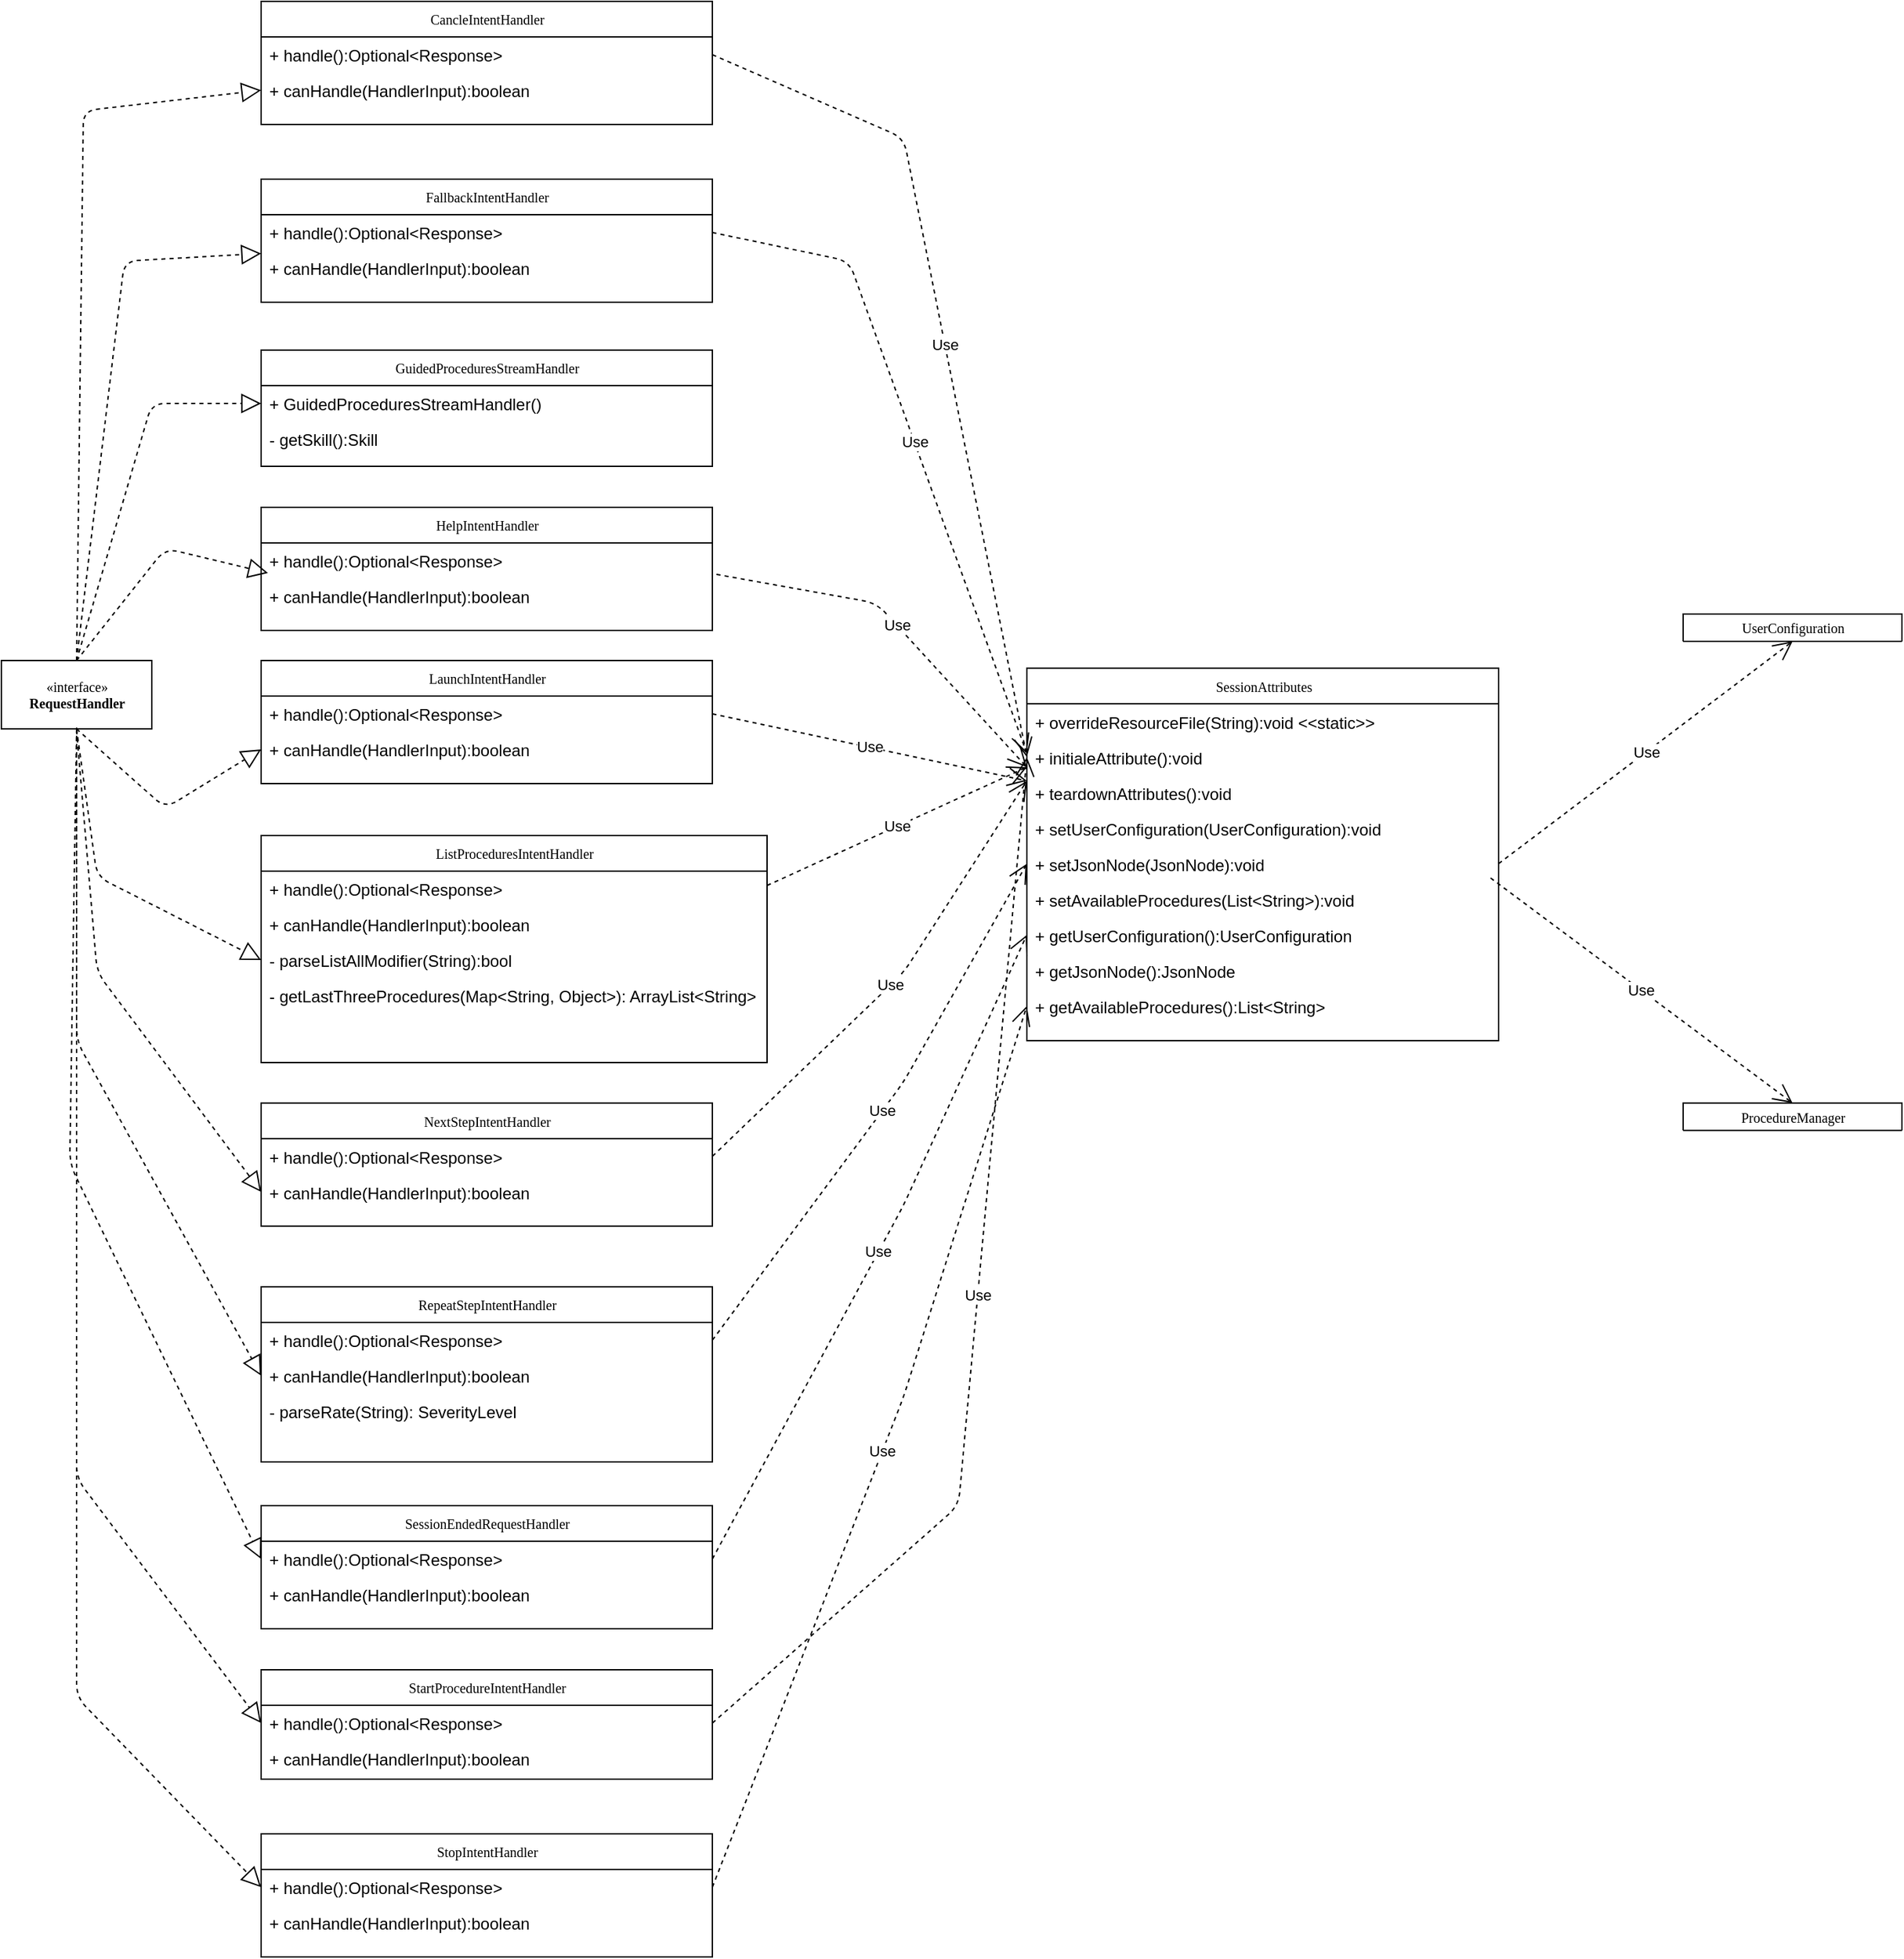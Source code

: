 <mxfile version="12.5.4" type="device"><diagram name="Page-1" id="c4acf3e9-155e-7222-9cf6-157b1a14988f"><mxGraphModel dx="722" dy="709" grid="1" gridSize="10" guides="1" tooltips="1" connect="1" arrows="1" fold="1" page="1" pageScale="1" pageWidth="850" pageHeight="1100" background="#ffffff" math="0" shadow="0"><root><mxCell id="0"/><mxCell id="1" parent="0"/><mxCell id="e6vAlXIX4upYHD1aTiMU-10" value="CancleIntentHandler" style="swimlane;html=1;fontStyle=0;childLayout=stackLayout;horizontal=1;startSize=26;fillColor=none;horizontalStack=0;resizeParent=1;resizeLast=0;collapsible=1;marginBottom=0;swimlaneFillColor=#ffffff;rounded=0;shadow=0;comic=0;labelBackgroundColor=none;strokeWidth=1;fontFamily=Verdana;fontSize=10;align=center;" parent="1" vertex="1"><mxGeometry x="1050" y="10" width="330" height="90" as="geometry"/></mxCell><mxCell id="e6vAlXIX4upYHD1aTiMU-11" value="+ handle():Optional&amp;lt;Response&amp;gt;" style="text;html=1;strokeColor=none;fillColor=none;align=left;verticalAlign=top;spacingLeft=4;spacingRight=4;whiteSpace=wrap;overflow=hidden;rotatable=0;points=[[0,0.5],[1,0.5]];portConstraint=eastwest;" parent="e6vAlXIX4upYHD1aTiMU-10" vertex="1"><mxGeometry y="26" width="330" height="26" as="geometry"/></mxCell><object label="+ canHandle(HandlerInput):boolean" id="e6vAlXIX4upYHD1aTiMU-12"><mxCell style="text;html=1;strokeColor=none;fillColor=none;align=left;verticalAlign=top;spacingLeft=4;spacingRight=4;whiteSpace=wrap;overflow=hidden;rotatable=0;points=[[0,0.5],[1,0.5]];portConstraint=eastwest;" parent="e6vAlXIX4upYHD1aTiMU-10" vertex="1"><mxGeometry y="52" width="330" height="26" as="geometry"/></mxCell></object><mxCell id="e6vAlXIX4upYHD1aTiMU-15" value="«interface»&lt;br&gt;&lt;b&gt;RequestHandler&lt;/b&gt;" style="html=1;rounded=0;shadow=0;comic=0;labelBackgroundColor=none;strokeWidth=1;fontFamily=Verdana;fontSize=10;align=center;" parent="1" vertex="1"><mxGeometry x="860" y="492" width="110" height="50" as="geometry"/></mxCell><mxCell id="e6vAlXIX4upYHD1aTiMU-16" value="" style="endArrow=block;dashed=1;endFill=0;endSize=12;html=1;entryX=0;entryY=0.5;entryDx=0;entryDy=0;exitX=0.5;exitY=1;exitDx=0;exitDy=0;" parent="1" source="e6vAlXIX4upYHD1aTiMU-15" target="e6vAlXIX4upYHD1aTiMU-38" edge="1"><mxGeometry width="160" relative="1" as="geometry"><mxPoint x="890" y="670" as="sourcePoint"/><mxPoint x="1020" y="690" as="targetPoint"/><Array as="points"><mxPoint x="980" y="600"/></Array></mxGeometry></mxCell><mxCell id="e6vAlXIX4upYHD1aTiMU-21" value="FallbackIntentHandler" style="swimlane;html=1;fontStyle=0;childLayout=stackLayout;horizontal=1;startSize=26;fillColor=none;horizontalStack=0;resizeParent=1;resizeLast=0;collapsible=1;marginBottom=0;swimlaneFillColor=#ffffff;rounded=0;shadow=0;comic=0;labelBackgroundColor=none;strokeWidth=1;fontFamily=Verdana;fontSize=10;align=center;" parent="1" vertex="1"><mxGeometry x="1050" y="140" width="330" height="90" as="geometry"/></mxCell><mxCell id="e6vAlXIX4upYHD1aTiMU-22" value="+ handle():Optional&amp;lt;Response&amp;gt;" style="text;html=1;strokeColor=none;fillColor=none;align=left;verticalAlign=top;spacingLeft=4;spacingRight=4;whiteSpace=wrap;overflow=hidden;rotatable=0;points=[[0,0.5],[1,0.5]];portConstraint=eastwest;" parent="e6vAlXIX4upYHD1aTiMU-21" vertex="1"><mxGeometry y="26" width="330" height="26" as="geometry"/></mxCell><object label="+ canHandle(HandlerInput):boolean" id="e6vAlXIX4upYHD1aTiMU-23"><mxCell style="text;html=1;strokeColor=none;fillColor=none;align=left;verticalAlign=top;spacingLeft=4;spacingRight=4;whiteSpace=wrap;overflow=hidden;rotatable=0;points=[[0,0.5],[1,0.5]];portConstraint=eastwest;" parent="e6vAlXIX4upYHD1aTiMU-21" vertex="1"><mxGeometry y="52" width="330" height="26" as="geometry"/></mxCell></object><mxCell id="e6vAlXIX4upYHD1aTiMU-27" value="GuidedProceduresStreamHandler" style="swimlane;html=1;fontStyle=0;childLayout=stackLayout;horizontal=1;startSize=26;fillColor=none;horizontalStack=0;resizeParent=1;resizeLast=0;collapsible=1;marginBottom=0;swimlaneFillColor=#ffffff;rounded=0;shadow=0;comic=0;labelBackgroundColor=none;strokeWidth=1;fontFamily=Verdana;fontSize=10;align=center;" parent="1" vertex="1"><mxGeometry x="1050" y="265" width="330" height="85" as="geometry"/></mxCell><object label="+ GuidedProceduresStreamHandler()" id="e6vAlXIX4upYHD1aTiMU-29"><mxCell style="text;html=1;strokeColor=none;fillColor=none;align=left;verticalAlign=top;spacingLeft=4;spacingRight=4;whiteSpace=wrap;overflow=hidden;rotatable=0;points=[[0,0.5],[1,0.5]];portConstraint=eastwest;" parent="e6vAlXIX4upYHD1aTiMU-27" vertex="1"><mxGeometry y="26" width="330" height="26" as="geometry"/></mxCell></object><mxCell id="e6vAlXIX4upYHD1aTiMU-28" value="- getSkill():Skill" style="text;html=1;strokeColor=none;fillColor=none;align=left;verticalAlign=top;spacingLeft=4;spacingRight=4;whiteSpace=wrap;overflow=hidden;rotatable=0;points=[[0,0.5],[1,0.5]];portConstraint=eastwest;" parent="e6vAlXIX4upYHD1aTiMU-27" vertex="1"><mxGeometry y="52" width="330" height="26" as="geometry"/></mxCell><mxCell id="e6vAlXIX4upYHD1aTiMU-33" value="HelpIntentHandler" style="swimlane;html=1;fontStyle=0;childLayout=stackLayout;horizontal=1;startSize=26;fillColor=none;horizontalStack=0;resizeParent=1;resizeLast=0;collapsible=1;marginBottom=0;swimlaneFillColor=#ffffff;rounded=0;shadow=0;comic=0;labelBackgroundColor=none;strokeWidth=1;fontFamily=Verdana;fontSize=10;align=center;" parent="1" vertex="1"><mxGeometry x="1050" y="380" width="330" height="90" as="geometry"/></mxCell><mxCell id="e6vAlXIX4upYHD1aTiMU-34" value="+ handle():Optional&amp;lt;Response&amp;gt;" style="text;html=1;strokeColor=none;fillColor=none;align=left;verticalAlign=top;spacingLeft=4;spacingRight=4;whiteSpace=wrap;overflow=hidden;rotatable=0;points=[[0,0.5],[1,0.5]];portConstraint=eastwest;" parent="e6vAlXIX4upYHD1aTiMU-33" vertex="1"><mxGeometry y="26" width="330" height="26" as="geometry"/></mxCell><object label="+ canHandle(HandlerInput):boolean" id="e6vAlXIX4upYHD1aTiMU-35"><mxCell style="text;html=1;strokeColor=none;fillColor=none;align=left;verticalAlign=top;spacingLeft=4;spacingRight=4;whiteSpace=wrap;overflow=hidden;rotatable=0;points=[[0,0.5],[1,0.5]];portConstraint=eastwest;" parent="e6vAlXIX4upYHD1aTiMU-33" vertex="1"><mxGeometry y="52" width="330" height="26" as="geometry"/></mxCell></object><mxCell id="e6vAlXIX4upYHD1aTiMU-36" value="LaunchIntentHandler" style="swimlane;html=1;fontStyle=0;childLayout=stackLayout;horizontal=1;startSize=26;fillColor=none;horizontalStack=0;resizeParent=1;resizeLast=0;collapsible=1;marginBottom=0;swimlaneFillColor=#ffffff;rounded=0;shadow=0;comic=0;labelBackgroundColor=none;strokeWidth=1;fontFamily=Verdana;fontSize=10;align=center;" parent="1" vertex="1"><mxGeometry x="1050" y="492" width="330" height="90" as="geometry"/></mxCell><mxCell id="e6vAlXIX4upYHD1aTiMU-37" value="+ handle():Optional&amp;lt;Response&amp;gt;" style="text;html=1;strokeColor=none;fillColor=none;align=left;verticalAlign=top;spacingLeft=4;spacingRight=4;whiteSpace=wrap;overflow=hidden;rotatable=0;points=[[0,0.5],[1,0.5]];portConstraint=eastwest;" parent="e6vAlXIX4upYHD1aTiMU-36" vertex="1"><mxGeometry y="26" width="330" height="26" as="geometry"/></mxCell><object label="+ canHandle(HandlerInput):boolean" id="e6vAlXIX4upYHD1aTiMU-38"><mxCell style="text;html=1;strokeColor=none;fillColor=none;align=left;verticalAlign=top;spacingLeft=4;spacingRight=4;whiteSpace=wrap;overflow=hidden;rotatable=0;points=[[0,0.5],[1,0.5]];portConstraint=eastwest;" parent="e6vAlXIX4upYHD1aTiMU-36" vertex="1"><mxGeometry y="52" width="330" height="26" as="geometry"/></mxCell></object><mxCell id="e6vAlXIX4upYHD1aTiMU-39" value="ListProceduresIntentHandler" style="swimlane;html=1;fontStyle=0;childLayout=stackLayout;horizontal=1;startSize=26;fillColor=none;horizontalStack=0;resizeParent=1;resizeLast=0;collapsible=1;marginBottom=0;swimlaneFillColor=#ffffff;rounded=0;shadow=0;comic=0;labelBackgroundColor=none;strokeWidth=1;fontFamily=Verdana;fontSize=10;align=center;" parent="1" vertex="1"><mxGeometry x="1050" y="620" width="370" height="166" as="geometry"/></mxCell><mxCell id="e6vAlXIX4upYHD1aTiMU-40" value="+ handle():Optional&amp;lt;Response&amp;gt;" style="text;html=1;strokeColor=none;fillColor=none;align=left;verticalAlign=top;spacingLeft=4;spacingRight=4;whiteSpace=wrap;overflow=hidden;rotatable=0;points=[[0,0.5],[1,0.5]];portConstraint=eastwest;" parent="e6vAlXIX4upYHD1aTiMU-39" vertex="1"><mxGeometry y="26" width="370" height="26" as="geometry"/></mxCell><object label="+ canHandle(HandlerInput):boolean" id="e6vAlXIX4upYHD1aTiMU-41"><mxCell style="text;html=1;strokeColor=none;fillColor=none;align=left;verticalAlign=top;spacingLeft=4;spacingRight=4;whiteSpace=wrap;overflow=hidden;rotatable=0;points=[[0,0.5],[1,0.5]];portConstraint=eastwest;" parent="e6vAlXIX4upYHD1aTiMU-39" vertex="1"><mxGeometry y="52" width="370" height="26" as="geometry"/></mxCell></object><object label="- parseListAllModifier(String):bool" id="e6vAlXIX4upYHD1aTiMU-74"><mxCell style="text;html=1;strokeColor=none;fillColor=none;align=left;verticalAlign=top;spacingLeft=4;spacingRight=4;whiteSpace=wrap;overflow=hidden;rotatable=0;points=[[0,0.5],[1,0.5]];portConstraint=eastwest;" parent="e6vAlXIX4upYHD1aTiMU-39" vertex="1"><mxGeometry y="78" width="370" height="26" as="geometry"/></mxCell></object><object label="- getLastThreeProcedures(Map&amp;lt;String, Object&amp;gt;): ArrayList&amp;lt;String&amp;gt;" id="e6vAlXIX4upYHD1aTiMU-75"><mxCell style="text;html=1;strokeColor=none;fillColor=none;align=left;verticalAlign=top;spacingLeft=4;spacingRight=4;whiteSpace=wrap;overflow=hidden;rotatable=0;points=[[0,0.5],[1,0.5]];portConstraint=eastwest;" parent="e6vAlXIX4upYHD1aTiMU-39" vertex="1"><mxGeometry y="104" width="370" height="46" as="geometry"/></mxCell></object><mxCell id="e6vAlXIX4upYHD1aTiMU-57" value="StopIntentHandler" style="swimlane;html=1;fontStyle=0;childLayout=stackLayout;horizontal=1;startSize=26;fillColor=none;horizontalStack=0;resizeParent=1;resizeLast=0;collapsible=1;marginBottom=0;swimlaneFillColor=#ffffff;rounded=0;shadow=0;comic=0;labelBackgroundColor=none;strokeWidth=1;fontFamily=Verdana;fontSize=10;align=center;" parent="1" vertex="1"><mxGeometry x="1050" y="1350" width="330" height="90" as="geometry"/></mxCell><mxCell id="e6vAlXIX4upYHD1aTiMU-58" value="+ handle():Optional&amp;lt;Response&amp;gt;" style="text;html=1;strokeColor=none;fillColor=none;align=left;verticalAlign=top;spacingLeft=4;spacingRight=4;whiteSpace=wrap;overflow=hidden;rotatable=0;points=[[0,0.5],[1,0.5]];portConstraint=eastwest;" parent="e6vAlXIX4upYHD1aTiMU-57" vertex="1"><mxGeometry y="26" width="330" height="26" as="geometry"/></mxCell><object label="+ canHandle(HandlerInput):boolean" id="e6vAlXIX4upYHD1aTiMU-59"><mxCell style="text;html=1;strokeColor=none;fillColor=none;align=left;verticalAlign=top;spacingLeft=4;spacingRight=4;whiteSpace=wrap;overflow=hidden;rotatable=0;points=[[0,0.5],[1,0.5]];portConstraint=eastwest;" parent="e6vAlXIX4upYHD1aTiMU-57" vertex="1"><mxGeometry y="52" width="330" height="26" as="geometry"/></mxCell></object><mxCell id="e6vAlXIX4upYHD1aTiMU-60" value="StartProcedureIntentHandler" style="swimlane;html=1;fontStyle=0;childLayout=stackLayout;horizontal=1;startSize=26;fillColor=none;horizontalStack=0;resizeParent=1;resizeLast=0;collapsible=1;marginBottom=0;swimlaneFillColor=#ffffff;rounded=0;shadow=0;comic=0;labelBackgroundColor=none;strokeWidth=1;fontFamily=Verdana;fontSize=10;align=center;" parent="1" vertex="1"><mxGeometry x="1050" y="1230" width="330" height="80" as="geometry"/></mxCell><mxCell id="e6vAlXIX4upYHD1aTiMU-61" value="+ handle():Optional&amp;lt;Response&amp;gt;" style="text;html=1;strokeColor=none;fillColor=none;align=left;verticalAlign=top;spacingLeft=4;spacingRight=4;whiteSpace=wrap;overflow=hidden;rotatable=0;points=[[0,0.5],[1,0.5]];portConstraint=eastwest;" parent="e6vAlXIX4upYHD1aTiMU-60" vertex="1"><mxGeometry y="26" width="330" height="26" as="geometry"/></mxCell><object label="+ canHandle(HandlerInput):boolean" id="e6vAlXIX4upYHD1aTiMU-62"><mxCell style="text;html=1;strokeColor=none;fillColor=none;align=left;verticalAlign=top;spacingLeft=4;spacingRight=4;whiteSpace=wrap;overflow=hidden;rotatable=0;points=[[0,0.5],[1,0.5]];portConstraint=eastwest;" parent="e6vAlXIX4upYHD1aTiMU-60" vertex="1"><mxGeometry y="52" width="330" height="26" as="geometry"/></mxCell></object><mxCell id="e6vAlXIX4upYHD1aTiMU-63" value="NextStepIntentHandler" style="swimlane;html=1;fontStyle=0;childLayout=stackLayout;horizontal=1;startSize=26;fillColor=none;horizontalStack=0;resizeParent=1;resizeLast=0;collapsible=1;marginBottom=0;swimlaneFillColor=#ffffff;rounded=0;shadow=0;comic=0;labelBackgroundColor=none;strokeWidth=1;fontFamily=Verdana;fontSize=10;align=center;" parent="1" vertex="1"><mxGeometry x="1050" y="815.57" width="330" height="90" as="geometry"/></mxCell><mxCell id="e6vAlXIX4upYHD1aTiMU-64" value="+ handle():Optional&amp;lt;Response&amp;gt;" style="text;html=1;strokeColor=none;fillColor=none;align=left;verticalAlign=top;spacingLeft=4;spacingRight=4;whiteSpace=wrap;overflow=hidden;rotatable=0;points=[[0,0.5],[1,0.5]];portConstraint=eastwest;" parent="e6vAlXIX4upYHD1aTiMU-63" vertex="1"><mxGeometry y="26" width="330" height="26" as="geometry"/></mxCell><object label="+ canHandle(HandlerInput):boolean" id="e6vAlXIX4upYHD1aTiMU-65"><mxCell style="text;html=1;strokeColor=none;fillColor=none;align=left;verticalAlign=top;spacingLeft=4;spacingRight=4;whiteSpace=wrap;overflow=hidden;rotatable=0;points=[[0,0.5],[1,0.5]];portConstraint=eastwest;" parent="e6vAlXIX4upYHD1aTiMU-63" vertex="1"><mxGeometry y="52" width="330" height="26" as="geometry"/></mxCell></object><mxCell id="e6vAlXIX4upYHD1aTiMU-69" value="SessionEndedRequestHandler" style="swimlane;html=1;fontStyle=0;childLayout=stackLayout;horizontal=1;startSize=26;fillColor=none;horizontalStack=0;resizeParent=1;resizeLast=0;collapsible=1;marginBottom=0;swimlaneFillColor=#ffffff;rounded=0;shadow=0;comic=0;labelBackgroundColor=none;strokeWidth=1;fontFamily=Verdana;fontSize=10;align=center;" parent="1" vertex="1"><mxGeometry x="1050" y="1110" width="330" height="90" as="geometry"/></mxCell><mxCell id="e6vAlXIX4upYHD1aTiMU-70" value="+ handle():Optional&amp;lt;Response&amp;gt;" style="text;html=1;strokeColor=none;fillColor=none;align=left;verticalAlign=top;spacingLeft=4;spacingRight=4;whiteSpace=wrap;overflow=hidden;rotatable=0;points=[[0,0.5],[1,0.5]];portConstraint=eastwest;" parent="e6vAlXIX4upYHD1aTiMU-69" vertex="1"><mxGeometry y="26" width="330" height="26" as="geometry"/></mxCell><object label="+ canHandle(HandlerInput):boolean" id="e6vAlXIX4upYHD1aTiMU-71"><mxCell style="text;html=1;strokeColor=none;fillColor=none;align=left;verticalAlign=top;spacingLeft=4;spacingRight=4;whiteSpace=wrap;overflow=hidden;rotatable=0;points=[[0,0.5],[1,0.5]];portConstraint=eastwest;" parent="e6vAlXIX4upYHD1aTiMU-69" vertex="1"><mxGeometry y="52" width="330" height="26" as="geometry"/></mxCell></object><mxCell id="e6vAlXIX4upYHD1aTiMU-66" value="RepeatStepIntentHandler" style="swimlane;html=1;fontStyle=0;childLayout=stackLayout;horizontal=1;startSize=26;fillColor=none;horizontalStack=0;resizeParent=1;resizeLast=0;collapsible=1;marginBottom=0;swimlaneFillColor=#ffffff;rounded=0;shadow=0;comic=0;labelBackgroundColor=none;strokeWidth=1;fontFamily=Verdana;fontSize=10;align=center;" parent="1" vertex="1"><mxGeometry x="1050" y="950" width="330" height="128" as="geometry"/></mxCell><mxCell id="e6vAlXIX4upYHD1aTiMU-67" value="+ handle():Optional&amp;lt;Response&amp;gt;" style="text;html=1;strokeColor=none;fillColor=none;align=left;verticalAlign=top;spacingLeft=4;spacingRight=4;whiteSpace=wrap;overflow=hidden;rotatable=0;points=[[0,0.5],[1,0.5]];portConstraint=eastwest;" parent="e6vAlXIX4upYHD1aTiMU-66" vertex="1"><mxGeometry y="26" width="330" height="26" as="geometry"/></mxCell><object label="+ canHandle(HandlerInput):boolean" id="e6vAlXIX4upYHD1aTiMU-68"><mxCell style="text;html=1;strokeColor=none;fillColor=none;align=left;verticalAlign=top;spacingLeft=4;spacingRight=4;whiteSpace=wrap;overflow=hidden;rotatable=0;points=[[0,0.5],[1,0.5]];portConstraint=eastwest;" parent="e6vAlXIX4upYHD1aTiMU-66" vertex="1"><mxGeometry y="52" width="330" height="26" as="geometry"/></mxCell></object><object label="- parseRate(String): SeverityLevel" id="e6vAlXIX4upYHD1aTiMU-76"><mxCell style="text;html=1;strokeColor=none;fillColor=none;align=left;verticalAlign=top;spacingLeft=4;spacingRight=4;whiteSpace=wrap;overflow=hidden;rotatable=0;points=[[0,0.5],[1,0.5]];portConstraint=eastwest;" parent="e6vAlXIX4upYHD1aTiMU-66" vertex="1"><mxGeometry y="78" width="330" height="26" as="geometry"/></mxCell></object><mxCell id="RYQaIZC9bdX9BGtozmp7-1" value="" style="endArrow=block;dashed=1;endFill=0;endSize=12;html=1;entryX=0;entryY=0.5;entryDx=0;entryDy=0;" parent="1" target="e6vAlXIX4upYHD1aTiMU-65" edge="1"><mxGeometry width="160" relative="1" as="geometry"><mxPoint x="915" y="543" as="sourcePoint"/><mxPoint x="1030" y="740" as="targetPoint"/><Array as="points"><mxPoint x="930" y="720"/></Array></mxGeometry></mxCell><mxCell id="RYQaIZC9bdX9BGtozmp7-2" value="" style="endArrow=block;dashed=1;endFill=0;endSize=12;html=1;entryX=0;entryY=0.5;entryDx=0;entryDy=0;exitX=0.5;exitY=0;exitDx=0;exitDy=0;" parent="1" source="e6vAlXIX4upYHD1aTiMU-15" target="e6vAlXIX4upYHD1aTiMU-29" edge="1"><mxGeometry width="160" relative="1" as="geometry"><mxPoint x="820" y="375" as="sourcePoint"/><mxPoint x="980" y="375" as="targetPoint"/><Array as="points"><mxPoint x="970" y="304"/></Array></mxGeometry></mxCell><mxCell id="RYQaIZC9bdX9BGtozmp7-3" value="" style="endArrow=block;dashed=1;endFill=0;endSize=12;html=1;exitX=0.5;exitY=0;exitDx=0;exitDy=0;" parent="1" source="e6vAlXIX4upYHD1aTiMU-15" target="e6vAlXIX4upYHD1aTiMU-21" edge="1"><mxGeometry width="160" relative="1" as="geometry"><mxPoint x="860" y="280" as="sourcePoint"/><mxPoint x="1020" y="280" as="targetPoint"/><Array as="points"><mxPoint x="950" y="200"/></Array></mxGeometry></mxCell><mxCell id="RYQaIZC9bdX9BGtozmp7-4" value="" style="endArrow=block;dashed=1;endFill=0;endSize=12;html=1;exitX=0.5;exitY=0;exitDx=0;exitDy=0;entryX=0.015;entryY=-0.154;entryDx=0;entryDy=0;entryPerimeter=0;" parent="1" source="e6vAlXIX4upYHD1aTiMU-15" target="e6vAlXIX4upYHD1aTiMU-35" edge="1"><mxGeometry width="160" relative="1" as="geometry"><mxPoint x="850" y="310" as="sourcePoint"/><mxPoint x="970" y="220" as="targetPoint"/><Array as="points"><mxPoint x="980" y="410"/></Array></mxGeometry></mxCell><mxCell id="RYQaIZC9bdX9BGtozmp7-5" value="" style="endArrow=block;dashed=1;endFill=0;endSize=12;html=1;exitX=0.5;exitY=0;exitDx=0;exitDy=0;entryX=0;entryY=0.5;entryDx=0;entryDy=0;" parent="1" source="e6vAlXIX4upYHD1aTiMU-15" target="e6vAlXIX4upYHD1aTiMU-12" edge="1"><mxGeometry width="160" relative="1" as="geometry"><mxPoint x="870" y="284" as="sourcePoint"/><mxPoint x="1030" y="284" as="targetPoint"/><Array as="points"><mxPoint x="920" y="90"/></Array></mxGeometry></mxCell><mxCell id="RYQaIZC9bdX9BGtozmp7-7" value="" style="endArrow=block;dashed=1;endFill=0;endSize=12;html=1;entryX=0;entryY=0.5;entryDx=0;entryDy=0;" parent="1" target="e6vAlXIX4upYHD1aTiMU-68" edge="1"><mxGeometry width="160" relative="1" as="geometry"><mxPoint x="915" y="541" as="sourcePoint"/><mxPoint x="1030" y="900" as="targetPoint"/><Array as="points"><mxPoint x="915" y="770"/></Array></mxGeometry></mxCell><mxCell id="RYQaIZC9bdX9BGtozmp7-8" value="" style="endArrow=block;dashed=1;endFill=0;endSize=12;html=1;entryX=0;entryY=0.5;entryDx=0;entryDy=0;exitX=0.5;exitY=1;exitDx=0;exitDy=0;" parent="1" source="e6vAlXIX4upYHD1aTiMU-15" target="e6vAlXIX4upYHD1aTiMU-70" edge="1"><mxGeometry width="160" relative="1" as="geometry"><mxPoint x="835" y="1044.5" as="sourcePoint"/><mxPoint x="995" y="1044.5" as="targetPoint"/><Array as="points"><mxPoint x="910" y="860"/></Array></mxGeometry></mxCell><mxCell id="RYQaIZC9bdX9BGtozmp7-9" value="" style="endArrow=block;dashed=1;endFill=0;endSize=12;html=1;entryX=0;entryY=0.5;entryDx=0;entryDy=0;exitX=0.5;exitY=1;exitDx=0;exitDy=0;" parent="1" source="e6vAlXIX4upYHD1aTiMU-15" target="e6vAlXIX4upYHD1aTiMU-61" edge="1"><mxGeometry width="160" relative="1" as="geometry"><mxPoint x="910" y="950" as="sourcePoint"/><mxPoint x="1040" y="1153.5" as="targetPoint"/><Array as="points"><mxPoint x="915" y="1090"/></Array></mxGeometry></mxCell><mxCell id="RYQaIZC9bdX9BGtozmp7-10" value="" style="endArrow=block;dashed=1;endFill=0;endSize=12;html=1;exitX=0.5;exitY=1;exitDx=0;exitDy=0;entryX=0;entryY=0.5;entryDx=0;entryDy=0;" parent="1" source="e6vAlXIX4upYHD1aTiMU-15" target="e6vAlXIX4upYHD1aTiMU-74" edge="1"><mxGeometry width="160" relative="1" as="geometry"><mxPoint x="890" y="640" as="sourcePoint"/><mxPoint x="1040" y="700" as="targetPoint"/><Array as="points"><mxPoint x="930" y="650"/></Array></mxGeometry></mxCell><mxCell id="RYQaIZC9bdX9BGtozmp7-11" value="" style="endArrow=block;dashed=1;endFill=0;endSize=12;html=1;entryX=0;entryY=0.5;entryDx=0;entryDy=0;exitX=0.5;exitY=1;exitDx=0;exitDy=0;" parent="1" source="e6vAlXIX4upYHD1aTiMU-15" target="e6vAlXIX4upYHD1aTiMU-58" edge="1"><mxGeometry width="160" relative="1" as="geometry"><mxPoint x="847.5" y="703" as="sourcePoint"/><mxPoint x="982.5" y="1309" as="targetPoint"/><Array as="points"><mxPoint x="915" y="1250"/></Array></mxGeometry></mxCell><mxCell id="RYQaIZC9bdX9BGtozmp7-13" value="SessionAttributes" style="swimlane;html=1;fontStyle=0;childLayout=stackLayout;horizontal=1;startSize=26;fillColor=none;horizontalStack=0;resizeParent=1;resizeLast=0;collapsible=1;marginBottom=0;swimlaneFillColor=#ffffff;rounded=0;shadow=0;comic=0;labelBackgroundColor=none;strokeWidth=1;fontFamily=Verdana;fontSize=10;align=center;" parent="1" vertex="1"><mxGeometry x="1610" y="497.57" width="345" height="272.43" as="geometry"/></mxCell><mxCell id="RYQaIZC9bdX9BGtozmp7-14" value="+ overrideResourceFile(String):void &amp;lt;&amp;lt;static&amp;gt;&amp;gt;" style="text;html=1;strokeColor=none;fillColor=none;align=left;verticalAlign=top;spacingLeft=4;spacingRight=4;whiteSpace=wrap;overflow=hidden;rotatable=0;points=[[0,0.5],[1,0.5]];portConstraint=eastwest;" parent="RYQaIZC9bdX9BGtozmp7-13" vertex="1"><mxGeometry y="26" width="345" height="26" as="geometry"/></mxCell><mxCell id="RYQaIZC9bdX9BGtozmp7-15" value="+ initialeAttribute():void" style="text;html=1;strokeColor=none;fillColor=none;align=left;verticalAlign=top;spacingLeft=4;spacingRight=4;whiteSpace=wrap;overflow=hidden;rotatable=0;points=[[0,0.5],[1,0.5]];portConstraint=eastwest;" parent="RYQaIZC9bdX9BGtozmp7-13" vertex="1"><mxGeometry y="52" width="345" height="26" as="geometry"/></mxCell><mxCell id="efyUCuNto51fb-wYS8Z_-11" value="+ teardownAttributes():void" style="text;html=1;strokeColor=none;fillColor=none;align=left;verticalAlign=top;spacingLeft=4;spacingRight=4;whiteSpace=wrap;overflow=hidden;rotatable=0;points=[[0,0.5],[1,0.5]];portConstraint=eastwest;" vertex="1" parent="RYQaIZC9bdX9BGtozmp7-13"><mxGeometry y="78" width="345" height="26" as="geometry"/></mxCell><mxCell id="efyUCuNto51fb-wYS8Z_-45" value="+ setUserConfiguration(UserConfiguration):void" style="text;html=1;strokeColor=none;fillColor=none;align=left;verticalAlign=top;spacingLeft=4;spacingRight=4;whiteSpace=wrap;overflow=hidden;rotatable=0;points=[[0,0.5],[1,0.5]];portConstraint=eastwest;" vertex="1" parent="RYQaIZC9bdX9BGtozmp7-13"><mxGeometry y="104" width="345" height="26" as="geometry"/></mxCell><mxCell id="efyUCuNto51fb-wYS8Z_-46" value="+ setJsonNode(JsonNode):void" style="text;html=1;strokeColor=none;fillColor=none;align=left;verticalAlign=top;spacingLeft=4;spacingRight=4;whiteSpace=wrap;overflow=hidden;rotatable=0;points=[[0,0.5],[1,0.5]];portConstraint=eastwest;" vertex="1" parent="RYQaIZC9bdX9BGtozmp7-13"><mxGeometry y="130" width="345" height="26" as="geometry"/></mxCell><mxCell id="efyUCuNto51fb-wYS8Z_-47" value="+ setAvailableProcedures(List&amp;lt;String&amp;gt;):void" style="text;html=1;strokeColor=none;fillColor=none;align=left;verticalAlign=top;spacingLeft=4;spacingRight=4;whiteSpace=wrap;overflow=hidden;rotatable=0;points=[[0,0.5],[1,0.5]];portConstraint=eastwest;" vertex="1" parent="RYQaIZC9bdX9BGtozmp7-13"><mxGeometry y="156" width="345" height="26" as="geometry"/></mxCell><mxCell id="efyUCuNto51fb-wYS8Z_-48" value="+ getUserConfiguration():UserConfiguration" style="text;html=1;strokeColor=none;fillColor=none;align=left;verticalAlign=top;spacingLeft=4;spacingRight=4;whiteSpace=wrap;overflow=hidden;rotatable=0;points=[[0,0.5],[1,0.5]];portConstraint=eastwest;" vertex="1" parent="RYQaIZC9bdX9BGtozmp7-13"><mxGeometry y="182" width="345" height="26" as="geometry"/></mxCell><mxCell id="efyUCuNto51fb-wYS8Z_-50" value="+ getJsonNode():JsonNode" style="text;html=1;strokeColor=none;fillColor=none;align=left;verticalAlign=top;spacingLeft=4;spacingRight=4;whiteSpace=wrap;overflow=hidden;rotatable=0;points=[[0,0.5],[1,0.5]];portConstraint=eastwest;" vertex="1" parent="RYQaIZC9bdX9BGtozmp7-13"><mxGeometry y="208" width="345" height="26" as="geometry"/></mxCell><mxCell id="efyUCuNto51fb-wYS8Z_-49" value="+ getAvailableProcedures():List&amp;lt;String&amp;gt;" style="text;html=1;strokeColor=none;fillColor=none;align=left;verticalAlign=top;spacingLeft=4;spacingRight=4;whiteSpace=wrap;overflow=hidden;rotatable=0;points=[[0,0.5],[1,0.5]];portConstraint=eastwest;" vertex="1" parent="RYQaIZC9bdX9BGtozmp7-13"><mxGeometry y="234" width="345" height="26" as="geometry"/></mxCell><mxCell id="efyUCuNto51fb-wYS8Z_-17" value="Use" style="endArrow=open;endSize=12;dashed=1;html=1;exitX=1;exitY=0.5;exitDx=0;exitDy=0;entryX=0;entryY=0.5;entryDx=0;entryDy=0;" edge="1" parent="1" source="e6vAlXIX4upYHD1aTiMU-11" target="RYQaIZC9bdX9BGtozmp7-15"><mxGeometry width="160" relative="1" as="geometry"><mxPoint x="1440" y="265" as="sourcePoint"/><mxPoint x="1550" y="480" as="targetPoint"/><Array as="points"><mxPoint x="1520" y="110"/></Array></mxGeometry></mxCell><mxCell id="efyUCuNto51fb-wYS8Z_-24" value="Use" style="endArrow=open;endSize=12;dashed=1;html=1;exitX=1;exitY=0.5;exitDx=0;exitDy=0;entryX=0;entryY=0.5;entryDx=0;entryDy=0;" edge="1" parent="1" source="e6vAlXIX4upYHD1aTiMU-58" target="efyUCuNto51fb-wYS8Z_-49"><mxGeometry width="160" relative="1" as="geometry"><mxPoint x="1540" y="1250" as="sourcePoint"/><mxPoint x="1700" y="1250" as="targetPoint"/><Array as="points"><mxPoint x="1520" y="1030"/></Array></mxGeometry></mxCell><mxCell id="efyUCuNto51fb-wYS8Z_-25" value="Use" style="endArrow=open;endSize=12;dashed=1;html=1;entryX=0;entryY=0.5;entryDx=0;entryDy=0;exitX=1;exitY=0.5;exitDx=0;exitDy=0;" edge="1" parent="1" source="e6vAlXIX4upYHD1aTiMU-70" target="efyUCuNto51fb-wYS8Z_-48"><mxGeometry width="160" relative="1" as="geometry"><mxPoint x="1430" y="980.57" as="sourcePoint"/><mxPoint x="1590" y="980.57" as="targetPoint"/><Array as="points"><mxPoint x="1520" y="890"/></Array></mxGeometry></mxCell><mxCell id="efyUCuNto51fb-wYS8Z_-26" value="Use" style="endArrow=open;endSize=12;dashed=1;html=1;exitX=1;exitY=0.5;exitDx=0;exitDy=0;" edge="1" parent="1" source="e6vAlXIX4upYHD1aTiMU-64"><mxGeometry width="160" relative="1" as="geometry"><mxPoint x="1400" y="820" as="sourcePoint"/><mxPoint x="1610" y="580" as="targetPoint"/><Array as="points"><mxPoint x="1520" y="720"/></Array></mxGeometry></mxCell><mxCell id="efyUCuNto51fb-wYS8Z_-27" value="Use" style="endArrow=open;endSize=12;dashed=1;html=1;exitX=1;exitY=0.5;exitDx=0;exitDy=0;entryX=0;entryY=0.5;entryDx=0;entryDy=0;" edge="1" parent="1" source="e6vAlXIX4upYHD1aTiMU-67" target="efyUCuNto51fb-wYS8Z_-46"><mxGeometry width="160" relative="1" as="geometry"><mxPoint x="1420" y="910" as="sourcePoint"/><mxPoint x="1580" y="910" as="targetPoint"/><Array as="points"><mxPoint x="1520" y="800"/></Array></mxGeometry></mxCell><mxCell id="efyUCuNto51fb-wYS8Z_-28" value="Use" style="endArrow=open;endSize=12;dashed=1;html=1;" edge="1" parent="1"><mxGeometry width="160" relative="1" as="geometry"><mxPoint x="1420" y="656.5" as="sourcePoint"/><mxPoint x="1610" y="570" as="targetPoint"/></mxGeometry></mxCell><mxCell id="efyUCuNto51fb-wYS8Z_-29" value="Use" style="endArrow=open;endSize=12;dashed=1;html=1;exitX=1;exitY=0.5;exitDx=0;exitDy=0;" edge="1" parent="1" source="e6vAlXIX4upYHD1aTiMU-37"><mxGeometry width="160" relative="1" as="geometry"><mxPoint x="1450" y="605.57" as="sourcePoint"/><mxPoint x="1610" y="580" as="targetPoint"/></mxGeometry></mxCell><mxCell id="efyUCuNto51fb-wYS8Z_-30" value="Use" style="endArrow=open;endSize=12;dashed=1;html=1;exitX=1.009;exitY=-0.115;exitDx=0;exitDy=0;exitPerimeter=0;" edge="1" parent="1" source="e6vAlXIX4upYHD1aTiMU-35"><mxGeometry width="160" relative="1" as="geometry"><mxPoint x="1400" y="427.57" as="sourcePoint"/><mxPoint x="1610" y="570" as="targetPoint"/><Array as="points"><mxPoint x="1500" y="450"/></Array></mxGeometry></mxCell><mxCell id="efyUCuNto51fb-wYS8Z_-31" value="Use" style="endArrow=open;endSize=12;dashed=1;html=1;exitX=1;exitY=0.5;exitDx=0;exitDy=0;" edge="1" parent="1" source="e6vAlXIX4upYHD1aTiMU-22"><mxGeometry width="160" relative="1" as="geometry"><mxPoint x="1440" y="184.5" as="sourcePoint"/><mxPoint x="1610" y="560" as="targetPoint"/><Array as="points"><mxPoint x="1480" y="200"/></Array></mxGeometry></mxCell><mxCell id="efyUCuNto51fb-wYS8Z_-32" value="Use" style="endArrow=open;endSize=12;dashed=1;html=1;exitX=1;exitY=0.5;exitDx=0;exitDy=0;entryX=0;entryY=0.5;entryDx=0;entryDy=0;" edge="1" parent="1" source="e6vAlXIX4upYHD1aTiMU-61" target="RYQaIZC9bdX9BGtozmp7-15"><mxGeometry width="160" relative="1" as="geometry"><mxPoint x="1450" y="1153.5" as="sourcePoint"/><mxPoint x="1610" y="1153.5" as="targetPoint"/><Array as="points"><mxPoint x="1560" y="1110"/></Array></mxGeometry></mxCell><mxCell id="efyUCuNto51fb-wYS8Z_-33" value="UserConfiguration" style="swimlane;html=1;fontStyle=0;childLayout=stackLayout;horizontal=1;startSize=26;fillColor=none;horizontalStack=0;resizeParent=1;resizeLast=0;collapsible=1;marginBottom=0;swimlaneFillColor=#ffffff;rounded=0;shadow=0;comic=0;labelBackgroundColor=none;strokeWidth=1;fontFamily=Verdana;fontSize=10;align=center;" vertex="1" parent="1"><mxGeometry x="2090" y="458" width="160" height="20" as="geometry"/></mxCell><mxCell id="efyUCuNto51fb-wYS8Z_-37" value="ProcedureManager" style="swimlane;html=1;fontStyle=0;childLayout=stackLayout;horizontal=1;startSize=26;fillColor=none;horizontalStack=0;resizeParent=1;resizeLast=0;collapsible=1;marginBottom=0;swimlaneFillColor=#ffffff;rounded=0;shadow=0;comic=0;labelBackgroundColor=none;strokeWidth=1;fontFamily=Verdana;fontSize=10;align=center;" vertex="1" parent="1"><mxGeometry x="2090" y="815.57" width="160" height="20" as="geometry"/></mxCell><mxCell id="efyUCuNto51fb-wYS8Z_-56" value="Use" style="endArrow=open;endSize=12;dashed=1;html=1;exitX=1;exitY=0.5;exitDx=0;exitDy=0;entryX=0.5;entryY=1;entryDx=0;entryDy=0;" edge="1" parent="1" source="efyUCuNto51fb-wYS8Z_-46" target="efyUCuNto51fb-wYS8Z_-33"><mxGeometry width="160" relative="1" as="geometry"><mxPoint x="2040" y="633.28" as="sourcePoint"/><mxPoint x="2200" y="633.28" as="targetPoint"/></mxGeometry></mxCell><mxCell id="efyUCuNto51fb-wYS8Z_-57" value="Use" style="endArrow=open;endSize=12;dashed=1;html=1;entryX=0.5;entryY=0;entryDx=0;entryDy=0;exitX=0.983;exitY=-0.099;exitDx=0;exitDy=0;exitPerimeter=0;" edge="1" parent="1" source="efyUCuNto51fb-wYS8Z_-47" target="efyUCuNto51fb-wYS8Z_-37"><mxGeometry width="160" relative="1" as="geometry"><mxPoint x="1960" y="651" as="sourcePoint"/><mxPoint x="2180" y="488" as="targetPoint"/></mxGeometry></mxCell></root></mxGraphModel></diagram></mxfile>